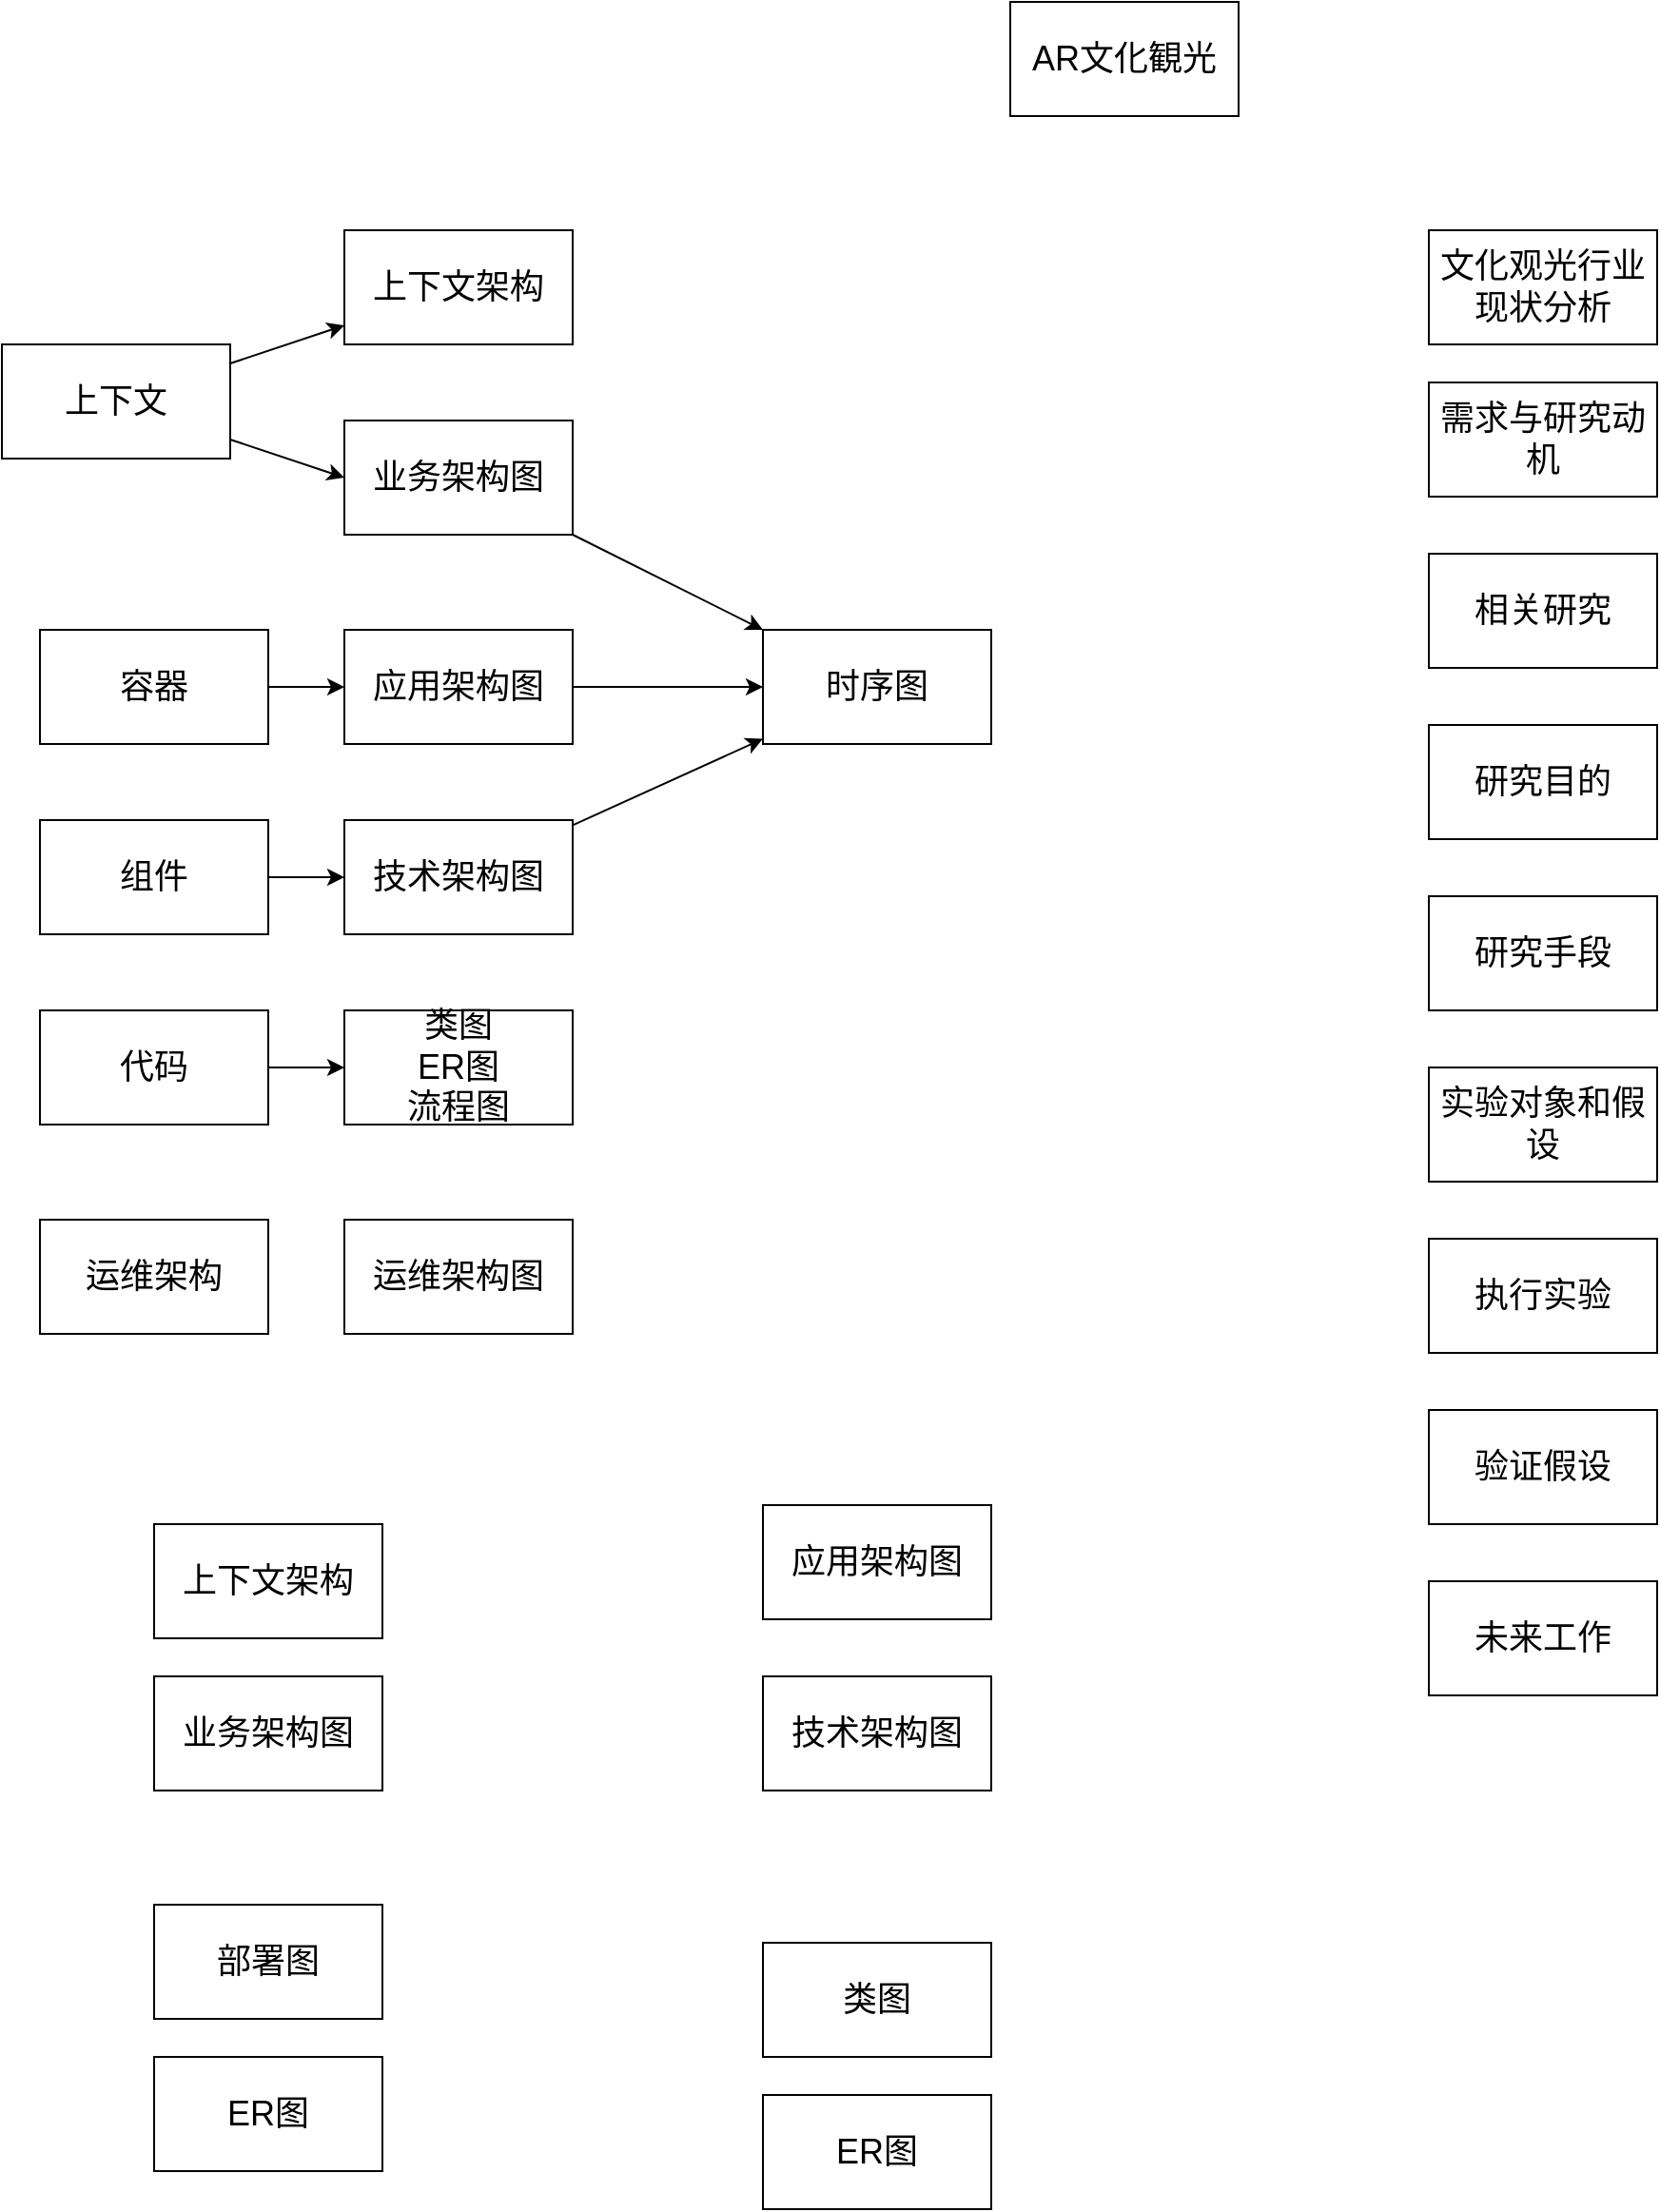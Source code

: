 <mxfile>
    <diagram id="Ak6OZtN7oj5A9qNA5FTk" name="Page-1">
        <mxGraphModel dx="1185" dy="1003" grid="1" gridSize="10" guides="1" tooltips="1" connect="1" arrows="1" fold="1" page="1" pageScale="1" pageWidth="1200" pageHeight="1600" math="0" shadow="0">
            <root>
                <mxCell id="0"/>
                <mxCell id="1" parent="0"/>
                <mxCell id="2" value="&lt;font style=&quot;font-size: 18px;&quot;&gt;AR文化観光&lt;/font&gt;" style="rounded=0;whiteSpace=wrap;html=1;" parent="1" vertex="1">
                    <mxGeometry x="560" y="230" width="120" height="60" as="geometry"/>
                </mxCell>
                <mxCell id="41" value="&lt;span style=&quot;font-size: 18px;&quot;&gt;需求与研究动机&lt;/span&gt;" style="rounded=0;whiteSpace=wrap;html=1;" parent="1" vertex="1">
                    <mxGeometry x="780" y="430" width="120" height="60" as="geometry"/>
                </mxCell>
                <mxCell id="42" value="&lt;span style=&quot;font-size: 18px;&quot;&gt;研究目的&lt;/span&gt;" style="rounded=0;whiteSpace=wrap;html=1;" parent="1" vertex="1">
                    <mxGeometry x="780" y="610" width="120" height="60" as="geometry"/>
                </mxCell>
                <mxCell id="43" value="&lt;span style=&quot;font-size: 18px;&quot;&gt;文化观光行业现状分析&lt;/span&gt;" style="rounded=0;whiteSpace=wrap;html=1;" parent="1" vertex="1">
                    <mxGeometry x="780" y="350" width="120" height="60" as="geometry"/>
                </mxCell>
                <mxCell id="44" value="&lt;span style=&quot;font-size: 18px;&quot;&gt;相关研究&lt;/span&gt;" style="rounded=0;whiteSpace=wrap;html=1;" parent="1" vertex="1">
                    <mxGeometry x="780" y="520" width="120" height="60" as="geometry"/>
                </mxCell>
                <mxCell id="45" value="&lt;span style=&quot;font-size: 18px;&quot;&gt;研究手段&lt;/span&gt;" style="rounded=0;whiteSpace=wrap;html=1;" parent="1" vertex="1">
                    <mxGeometry x="780" y="700" width="120" height="60" as="geometry"/>
                </mxCell>
                <mxCell id="46" value="&lt;span style=&quot;font-size: 18px;&quot;&gt;实验对象和假设&lt;/span&gt;" style="rounded=0;whiteSpace=wrap;html=1;" parent="1" vertex="1">
                    <mxGeometry x="780" y="790" width="120" height="60" as="geometry"/>
                </mxCell>
                <mxCell id="47" value="&lt;span style=&quot;font-size: 18px;&quot;&gt;验证假设&lt;/span&gt;" style="rounded=0;whiteSpace=wrap;html=1;" parent="1" vertex="1">
                    <mxGeometry x="780" y="970" width="120" height="60" as="geometry"/>
                </mxCell>
                <mxCell id="49" value="&lt;span style=&quot;font-size: 18px;&quot;&gt;未来工作&lt;/span&gt;" style="rounded=0;whiteSpace=wrap;html=1;" parent="1" vertex="1">
                    <mxGeometry x="780" y="1060" width="120" height="60" as="geometry"/>
                </mxCell>
                <mxCell id="50" value="&lt;span style=&quot;font-size: 18px;&quot;&gt;执行实验&lt;/span&gt;" style="rounded=0;whiteSpace=wrap;html=1;" parent="1" vertex="1">
                    <mxGeometry x="780" y="880" width="120" height="60" as="geometry"/>
                </mxCell>
                <mxCell id="57" value="&lt;span style=&quot;font-size: 18px;&quot;&gt;上下文架构&lt;/span&gt;" style="rounded=0;whiteSpace=wrap;html=1;" vertex="1" parent="1">
                    <mxGeometry x="210" y="350" width="120" height="60" as="geometry"/>
                </mxCell>
                <mxCell id="75" style="edgeStyle=none;html=1;" edge="1" parent="1" source="58" target="74">
                    <mxGeometry relative="1" as="geometry"/>
                </mxCell>
                <mxCell id="58" value="&lt;span style=&quot;font-size: 18px;&quot;&gt;业务架构图&lt;/span&gt;" style="rounded=0;whiteSpace=wrap;html=1;" vertex="1" parent="1">
                    <mxGeometry x="210" y="450" width="120" height="60" as="geometry"/>
                </mxCell>
                <mxCell id="76" style="edgeStyle=none;html=1;entryX=0;entryY=0.5;entryDx=0;entryDy=0;" edge="1" parent="1" source="59" target="74">
                    <mxGeometry relative="1" as="geometry"/>
                </mxCell>
                <mxCell id="59" value="&lt;span style=&quot;font-size: 18px;&quot;&gt;应用架构图&lt;/span&gt;" style="rounded=0;whiteSpace=wrap;html=1;" vertex="1" parent="1">
                    <mxGeometry x="210" y="560" width="120" height="60" as="geometry"/>
                </mxCell>
                <mxCell id="60" value="&lt;span style=&quot;font-size: 18px;&quot;&gt;类图&lt;br&gt;ER图&lt;br&gt;流程图&lt;br&gt;&lt;/span&gt;" style="rounded=0;whiteSpace=wrap;html=1;" vertex="1" parent="1">
                    <mxGeometry x="210" y="760" width="120" height="60" as="geometry"/>
                </mxCell>
                <mxCell id="77" style="edgeStyle=none;html=1;" edge="1" parent="1" source="61" target="74">
                    <mxGeometry relative="1" as="geometry"/>
                </mxCell>
                <mxCell id="61" value="&lt;span style=&quot;font-size: 18px;&quot;&gt;技术架构图&lt;/span&gt;" style="rounded=0;whiteSpace=wrap;html=1;" vertex="1" parent="1">
                    <mxGeometry x="210" y="660" width="120" height="60" as="geometry"/>
                </mxCell>
                <mxCell id="62" value="&lt;span style=&quot;font-size: 18px;&quot;&gt;运维架构图&lt;/span&gt;" style="rounded=0;whiteSpace=wrap;html=1;" vertex="1" parent="1">
                    <mxGeometry x="210" y="870" width="120" height="60" as="geometry"/>
                </mxCell>
                <mxCell id="69" style="edgeStyle=none;html=1;" edge="1" parent="1" source="63">
                    <mxGeometry relative="1" as="geometry">
                        <mxPoint x="210" y="400" as="targetPoint"/>
                    </mxGeometry>
                </mxCell>
                <mxCell id="70" style="edgeStyle=none;html=1;entryX=0;entryY=0.5;entryDx=0;entryDy=0;" edge="1" parent="1" source="63">
                    <mxGeometry relative="1" as="geometry">
                        <mxPoint x="210" y="480" as="targetPoint"/>
                    </mxGeometry>
                </mxCell>
                <mxCell id="63" value="&lt;span style=&quot;font-size: 18px;&quot;&gt;上下文&lt;/span&gt;" style="rounded=0;whiteSpace=wrap;html=1;" vertex="1" parent="1">
                    <mxGeometry x="30" y="410" width="120" height="60" as="geometry"/>
                </mxCell>
                <mxCell id="71" style="edgeStyle=none;html=1;entryX=0;entryY=0.5;entryDx=0;entryDy=0;" edge="1" parent="1" source="65">
                    <mxGeometry relative="1" as="geometry">
                        <mxPoint x="210" y="590" as="targetPoint"/>
                    </mxGeometry>
                </mxCell>
                <mxCell id="65" value="&lt;span style=&quot;font-size: 18px;&quot;&gt;容器&lt;/span&gt;" style="rounded=0;whiteSpace=wrap;html=1;" vertex="1" parent="1">
                    <mxGeometry x="50" y="560" width="120" height="60" as="geometry"/>
                </mxCell>
                <mxCell id="73" style="edgeStyle=none;html=1;" edge="1" parent="1" source="66">
                    <mxGeometry relative="1" as="geometry">
                        <mxPoint x="210" y="790" as="targetPoint"/>
                    </mxGeometry>
                </mxCell>
                <mxCell id="66" value="&lt;span style=&quot;font-size: 18px;&quot;&gt;代码&lt;/span&gt;" style="rounded=0;whiteSpace=wrap;html=1;" vertex="1" parent="1">
                    <mxGeometry x="50" y="760" width="120" height="60" as="geometry"/>
                </mxCell>
                <mxCell id="72" style="edgeStyle=none;html=1;entryX=0;entryY=0.5;entryDx=0;entryDy=0;" edge="1" parent="1" source="67">
                    <mxGeometry relative="1" as="geometry">
                        <mxPoint x="210" y="690" as="targetPoint"/>
                    </mxGeometry>
                </mxCell>
                <mxCell id="67" value="&lt;span style=&quot;font-size: 18px;&quot;&gt;组件&lt;/span&gt;" style="rounded=0;whiteSpace=wrap;html=1;" vertex="1" parent="1">
                    <mxGeometry x="50" y="660" width="120" height="60" as="geometry"/>
                </mxCell>
                <mxCell id="68" value="&lt;span style=&quot;font-size: 18px;&quot;&gt;运维架构&lt;/span&gt;" style="rounded=0;whiteSpace=wrap;html=1;" vertex="1" parent="1">
                    <mxGeometry x="50" y="870" width="120" height="60" as="geometry"/>
                </mxCell>
                <mxCell id="74" value="&lt;span style=&quot;font-size: 18px;&quot;&gt;时序图&lt;/span&gt;" style="rounded=0;whiteSpace=wrap;html=1;" vertex="1" parent="1">
                    <mxGeometry x="430" y="560" width="120" height="60" as="geometry"/>
                </mxCell>
                <mxCell id="78" value="&lt;span style=&quot;font-size: 18px;&quot;&gt;上下文架构&lt;/span&gt;" style="rounded=0;whiteSpace=wrap;html=1;" vertex="1" parent="1">
                    <mxGeometry x="110" y="1030" width="120" height="60" as="geometry"/>
                </mxCell>
                <mxCell id="79" value="&lt;span style=&quot;font-size: 18px;&quot;&gt;业务架构图&lt;/span&gt;" style="rounded=0;whiteSpace=wrap;html=1;" vertex="1" parent="1">
                    <mxGeometry x="110" y="1110" width="120" height="60" as="geometry"/>
                </mxCell>
                <mxCell id="80" value="&lt;span style=&quot;font-size: 18px;&quot;&gt;应用架构图&lt;/span&gt;" style="rounded=0;whiteSpace=wrap;html=1;" vertex="1" parent="1">
                    <mxGeometry x="430" y="1020" width="120" height="60" as="geometry"/>
                </mxCell>
                <mxCell id="81" value="&lt;span style=&quot;font-size: 18px;&quot;&gt;技术架构图&lt;/span&gt;" style="rounded=0;whiteSpace=wrap;html=1;" vertex="1" parent="1">
                    <mxGeometry x="430" y="1110" width="120" height="60" as="geometry"/>
                </mxCell>
                <mxCell id="82" value="&lt;span style=&quot;font-size: 18px;&quot;&gt;类图&lt;/span&gt;" style="rounded=0;whiteSpace=wrap;html=1;" vertex="1" parent="1">
                    <mxGeometry x="430" y="1250" width="120" height="60" as="geometry"/>
                </mxCell>
                <mxCell id="83" value="&lt;span style=&quot;font-size: 18px;&quot;&gt;ER图&lt;/span&gt;" style="rounded=0;whiteSpace=wrap;html=1;" vertex="1" parent="1">
                    <mxGeometry x="430" y="1330" width="120" height="60" as="geometry"/>
                </mxCell>
                <mxCell id="84" value="&lt;span style=&quot;font-size: 18px;&quot;&gt;部署图&lt;/span&gt;" style="rounded=0;whiteSpace=wrap;html=1;" vertex="1" parent="1">
                    <mxGeometry x="110" y="1230" width="120" height="60" as="geometry"/>
                </mxCell>
                <mxCell id="85" value="&lt;span style=&quot;font-size: 18px;&quot;&gt;ER图&lt;/span&gt;" style="rounded=0;whiteSpace=wrap;html=1;" vertex="1" parent="1">
                    <mxGeometry x="110" y="1310" width="120" height="60" as="geometry"/>
                </mxCell>
            </root>
        </mxGraphModel>
    </diagram>
</mxfile>